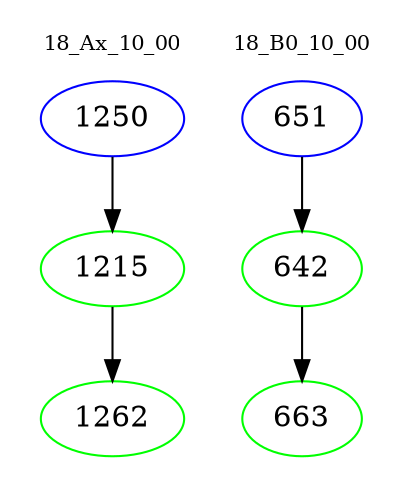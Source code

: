 digraph{
subgraph cluster_0 {
color = white
label = "18_Ax_10_00";
fontsize=10;
T0_1250 [label="1250", color="blue"]
T0_1250 -> T0_1215 [color="black"]
T0_1215 [label="1215", color="green"]
T0_1215 -> T0_1262 [color="black"]
T0_1262 [label="1262", color="green"]
}
subgraph cluster_1 {
color = white
label = "18_B0_10_00";
fontsize=10;
T1_651 [label="651", color="blue"]
T1_651 -> T1_642 [color="black"]
T1_642 [label="642", color="green"]
T1_642 -> T1_663 [color="black"]
T1_663 [label="663", color="green"]
}
}
